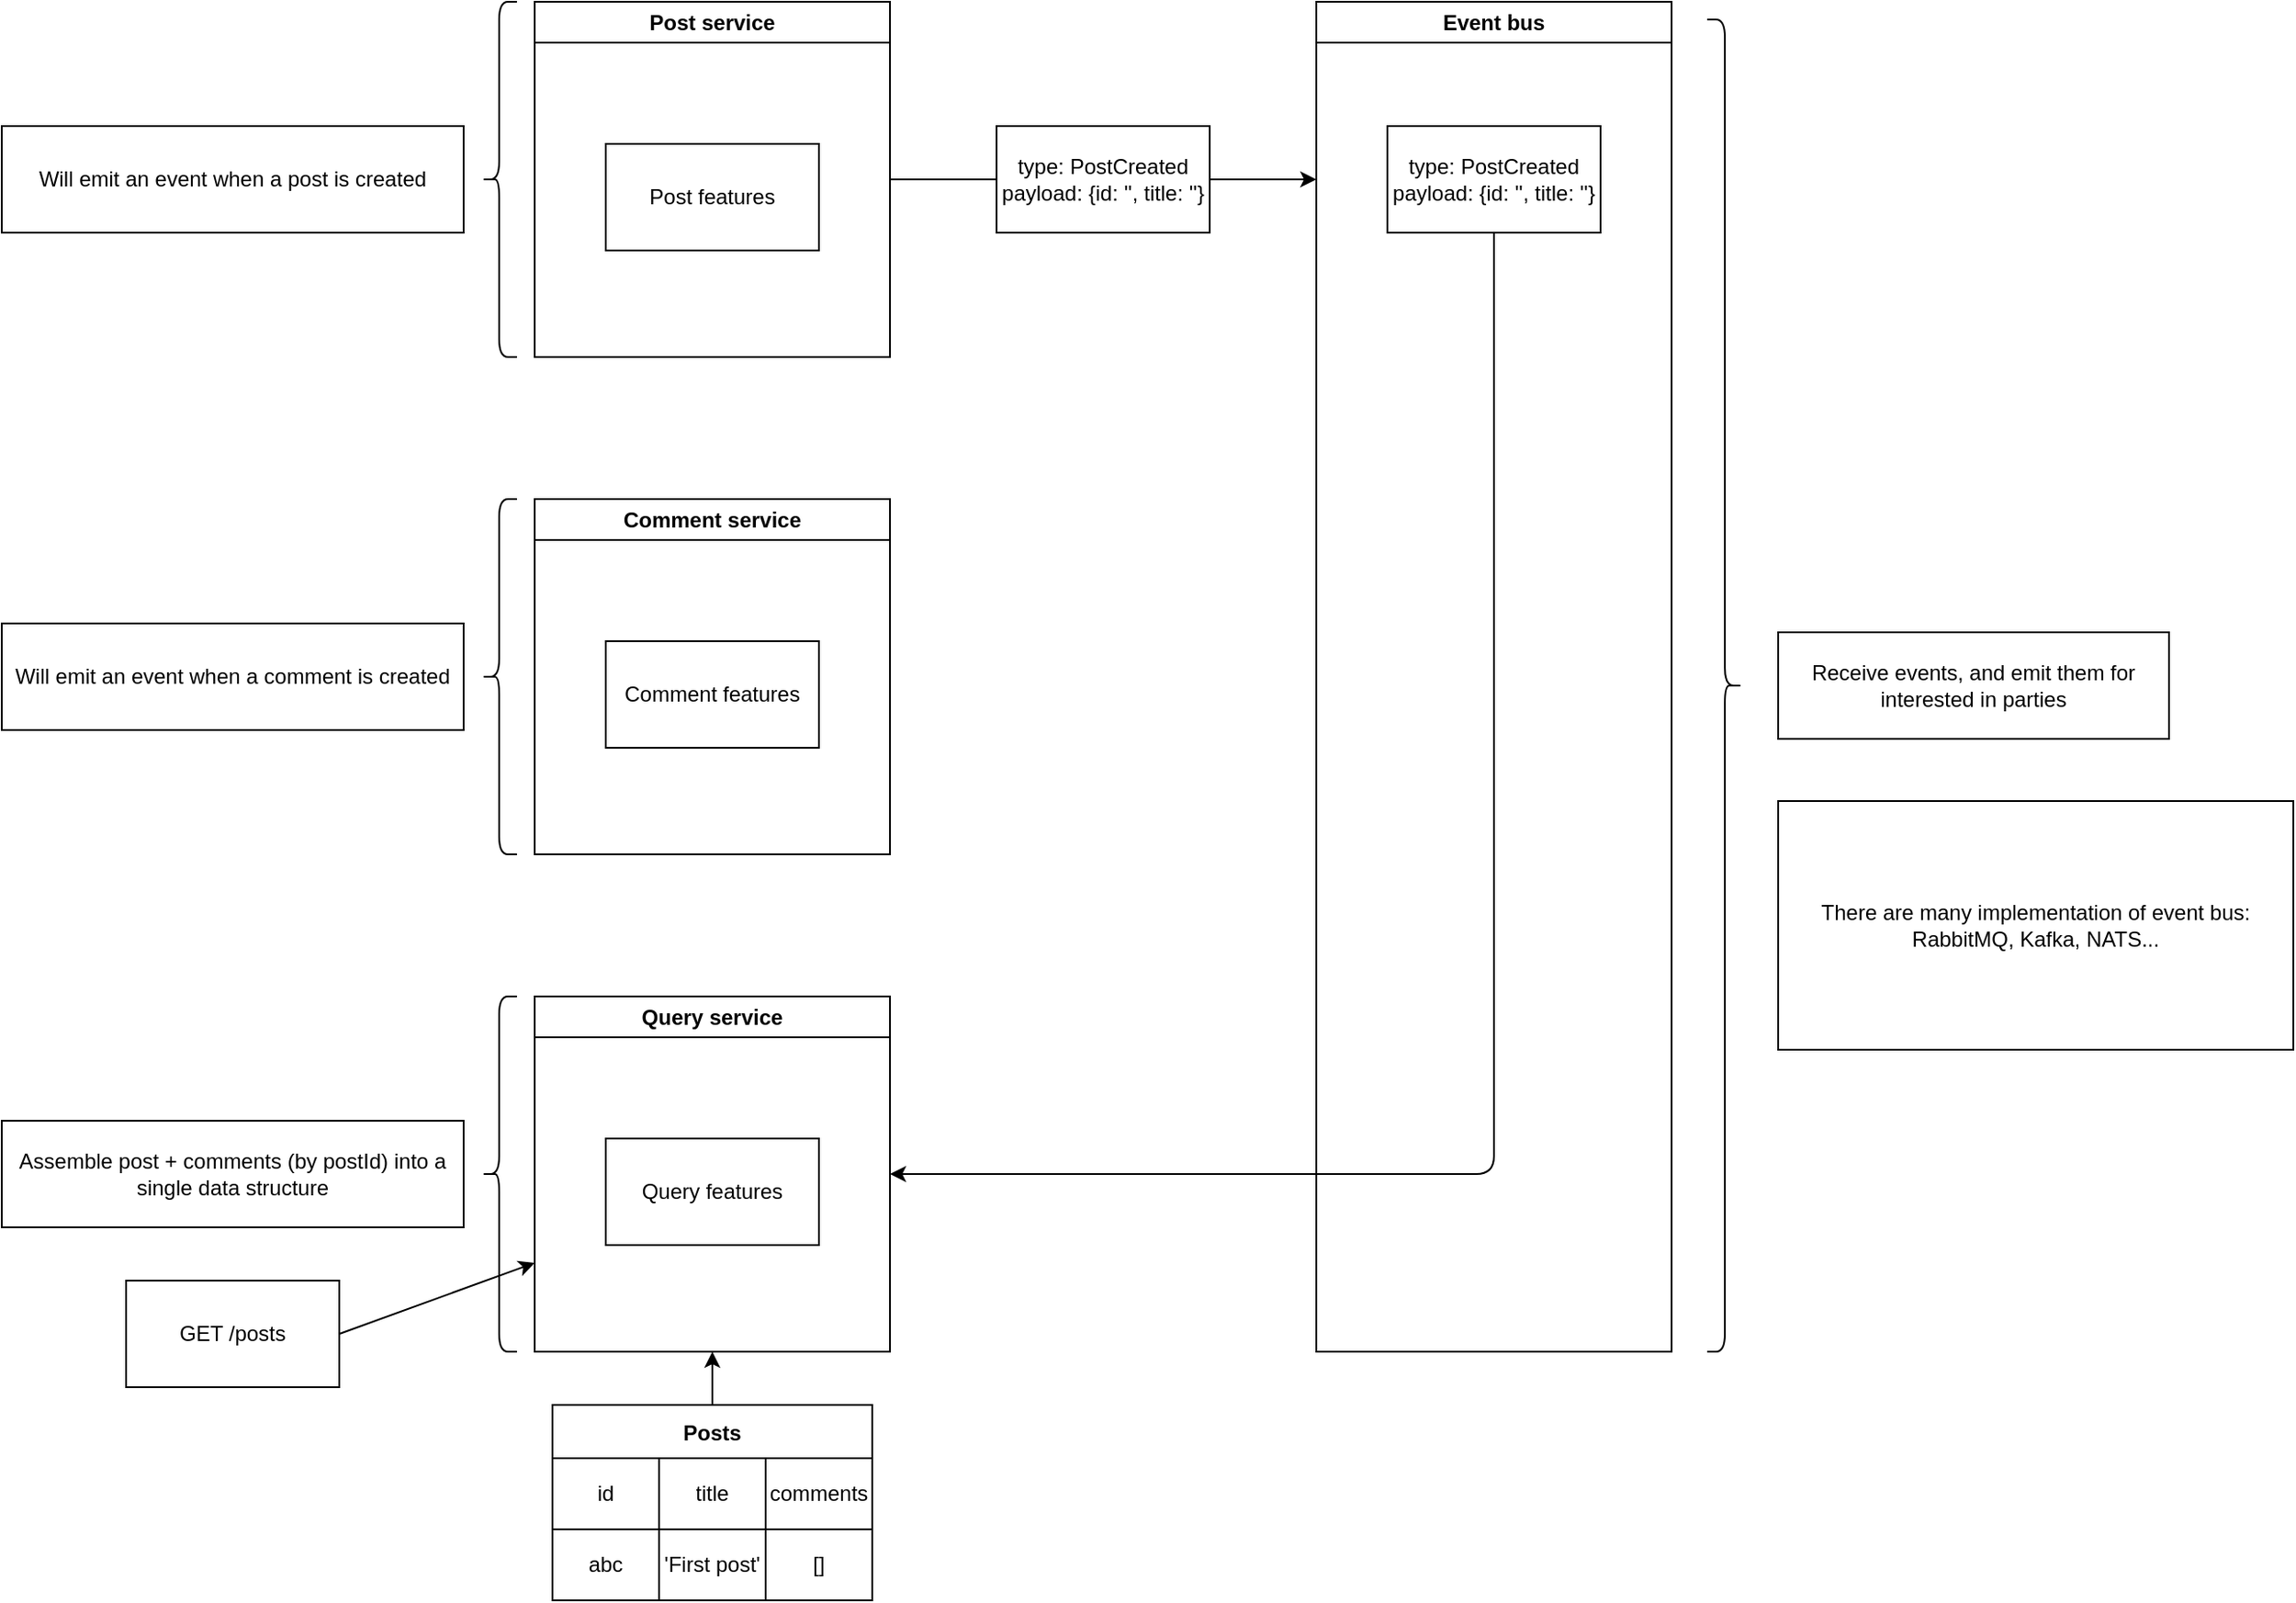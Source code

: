 <mxfile>
    <diagram id="zNXjUL0uJaY5z2okghl-" name="Page-1">
        <mxGraphModel dx="1822" dy="833" grid="1" gridSize="10" guides="1" tooltips="1" connect="1" arrows="1" fold="1" page="1" pageScale="1" pageWidth="850" pageHeight="1100" math="0" shadow="0">
            <root>
                <mxCell id="0"/>
                <mxCell id="1" parent="0"/>
                <mxCell id="18" style="edgeStyle=none;html=1;exitX=1;exitY=0.5;exitDx=0;exitDy=0;" edge="1" parent="1" source="2">
                    <mxGeometry relative="1" as="geometry">
                        <mxPoint x="540" y="130" as="targetPoint"/>
                    </mxGeometry>
                </mxCell>
                <mxCell id="2" value="Post service" style="swimlane;whiteSpace=wrap;html=1;startSize=23;" vertex="1" parent="1">
                    <mxGeometry x="100" y="30" width="200" height="200" as="geometry"/>
                </mxCell>
                <mxCell id="3" value="Post features" style="rounded=0;whiteSpace=wrap;html=1;" vertex="1" parent="2">
                    <mxGeometry x="40" y="80" width="120" height="60" as="geometry"/>
                </mxCell>
                <mxCell id="4" value="Comment service" style="swimlane;whiteSpace=wrap;html=1;startSize=23;" vertex="1" parent="1">
                    <mxGeometry x="100" y="310" width="200" height="200" as="geometry"/>
                </mxCell>
                <mxCell id="5" value="Comment features" style="rounded=0;whiteSpace=wrap;html=1;" vertex="1" parent="4">
                    <mxGeometry x="40" y="80" width="120" height="60" as="geometry"/>
                </mxCell>
                <mxCell id="6" value="Query service" style="swimlane;whiteSpace=wrap;html=1;startSize=23;" vertex="1" parent="1">
                    <mxGeometry x="100" y="590" width="200" height="200" as="geometry"/>
                </mxCell>
                <mxCell id="7" value="Query features" style="rounded=0;whiteSpace=wrap;html=1;" vertex="1" parent="6">
                    <mxGeometry x="40" y="80" width="120" height="60" as="geometry"/>
                </mxCell>
                <mxCell id="8" value="" style="shape=curlyBracket;whiteSpace=wrap;html=1;rounded=1;labelPosition=left;verticalLabelPosition=middle;align=right;verticalAlign=middle;" vertex="1" parent="1">
                    <mxGeometry x="70" y="30" width="20" height="200" as="geometry"/>
                </mxCell>
                <mxCell id="9" value="" style="shape=curlyBracket;whiteSpace=wrap;html=1;rounded=1;labelPosition=left;verticalLabelPosition=middle;align=right;verticalAlign=middle;" vertex="1" parent="1">
                    <mxGeometry x="70" y="590" width="20" height="200" as="geometry"/>
                </mxCell>
                <mxCell id="10" value="" style="shape=curlyBracket;whiteSpace=wrap;html=1;rounded=1;labelPosition=left;verticalLabelPosition=middle;align=right;verticalAlign=middle;" vertex="1" parent="1">
                    <mxGeometry x="70" y="310" width="20" height="200" as="geometry"/>
                </mxCell>
                <mxCell id="11" value="Will emit an event when a post is created" style="rounded=0;whiteSpace=wrap;html=1;" vertex="1" parent="1">
                    <mxGeometry x="-200" y="100" width="260" height="60" as="geometry"/>
                </mxCell>
                <mxCell id="12" value="Assemble post + comments (by postId) into a single data structure" style="rounded=0;whiteSpace=wrap;html=1;" vertex="1" parent="1">
                    <mxGeometry x="-200" y="660" width="260" height="60" as="geometry"/>
                </mxCell>
                <mxCell id="13" value="Will emit an event when a comment is created" style="rounded=0;whiteSpace=wrap;html=1;" vertex="1" parent="1">
                    <mxGeometry x="-200" y="380" width="260" height="60" as="geometry"/>
                </mxCell>
                <mxCell id="14" value="Event bus" style="swimlane;whiteSpace=wrap;html=1;startSize=23;" vertex="1" parent="1">
                    <mxGeometry x="540" y="30" width="200" height="760" as="geometry"/>
                </mxCell>
                <mxCell id="20" value="type: PostCreated&lt;br&gt;payload: {id: '', title: ''}" style="rounded=0;whiteSpace=wrap;html=1;" vertex="1" parent="14">
                    <mxGeometry x="40" y="70" width="120" height="60" as="geometry"/>
                </mxCell>
                <mxCell id="16" value="" style="shape=curlyBracket;whiteSpace=wrap;html=1;rounded=1;flipH=1;labelPosition=right;verticalLabelPosition=middle;align=left;verticalAlign=middle;" vertex="1" parent="1">
                    <mxGeometry x="760" y="40" width="20" height="750" as="geometry"/>
                </mxCell>
                <mxCell id="17" value="Receive events, and emit them for interested in parties" style="rounded=0;whiteSpace=wrap;html=1;" vertex="1" parent="1">
                    <mxGeometry x="800" y="385" width="220" height="60" as="geometry"/>
                </mxCell>
                <mxCell id="19" value="type: PostCreated&lt;br&gt;payload: {id: '', title: ''}" style="rounded=0;whiteSpace=wrap;html=1;" vertex="1" parent="1">
                    <mxGeometry x="360" y="100" width="120" height="60" as="geometry"/>
                </mxCell>
                <mxCell id="21" style="edgeStyle=none;html=1;exitX=0.5;exitY=1;exitDx=0;exitDy=0;entryX=1;entryY=0.5;entryDx=0;entryDy=0;" edge="1" parent="1" source="20" target="6">
                    <mxGeometry relative="1" as="geometry">
                        <Array as="points">
                            <mxPoint x="640" y="690"/>
                        </Array>
                    </mxGeometry>
                </mxCell>
                <mxCell id="35" style="edgeStyle=none;html=1;exitX=0.5;exitY=0;exitDx=0;exitDy=0;entryX=0.5;entryY=1;entryDx=0;entryDy=0;" edge="1" parent="1" source="22" target="6">
                    <mxGeometry relative="1" as="geometry"/>
                </mxCell>
                <mxCell id="22" value="Posts" style="shape=table;startSize=30;container=1;collapsible=0;childLayout=tableLayout;fontStyle=1;align=center;" vertex="1" parent="1">
                    <mxGeometry x="110" y="820" width="180" height="110" as="geometry"/>
                </mxCell>
                <mxCell id="23" value="" style="shape=tableRow;horizontal=0;startSize=0;swimlaneHead=0;swimlaneBody=0;top=0;left=0;bottom=0;right=0;collapsible=0;dropTarget=0;fillColor=none;points=[[0,0.5],[1,0.5]];portConstraint=eastwest;" vertex="1" parent="22">
                    <mxGeometry y="30" width="180" height="40" as="geometry"/>
                </mxCell>
                <mxCell id="24" value="id" style="shape=partialRectangle;html=1;whiteSpace=wrap;connectable=0;fillColor=none;top=0;left=0;bottom=0;right=0;overflow=hidden;" vertex="1" parent="23">
                    <mxGeometry width="60" height="40" as="geometry">
                        <mxRectangle width="60" height="40" as="alternateBounds"/>
                    </mxGeometry>
                </mxCell>
                <mxCell id="25" value="title" style="shape=partialRectangle;html=1;whiteSpace=wrap;connectable=0;fillColor=none;top=0;left=0;bottom=0;right=0;overflow=hidden;" vertex="1" parent="23">
                    <mxGeometry x="60" width="60" height="40" as="geometry">
                        <mxRectangle width="60" height="40" as="alternateBounds"/>
                    </mxGeometry>
                </mxCell>
                <mxCell id="26" value="comments" style="shape=partialRectangle;html=1;whiteSpace=wrap;connectable=0;fillColor=none;top=0;left=0;bottom=0;right=0;overflow=hidden;" vertex="1" parent="23">
                    <mxGeometry x="120" width="60" height="40" as="geometry">
                        <mxRectangle width="60" height="40" as="alternateBounds"/>
                    </mxGeometry>
                </mxCell>
                <mxCell id="27" value="" style="shape=tableRow;horizontal=0;startSize=0;swimlaneHead=0;swimlaneBody=0;top=0;left=0;bottom=0;right=0;collapsible=0;dropTarget=0;fillColor=none;points=[[0,0.5],[1,0.5]];portConstraint=eastwest;" vertex="1" parent="22">
                    <mxGeometry y="70" width="180" height="40" as="geometry"/>
                </mxCell>
                <mxCell id="28" value="abc" style="shape=partialRectangle;html=1;whiteSpace=wrap;connectable=0;fillColor=none;top=0;left=0;bottom=0;right=0;overflow=hidden;" vertex="1" parent="27">
                    <mxGeometry width="60" height="40" as="geometry">
                        <mxRectangle width="60" height="40" as="alternateBounds"/>
                    </mxGeometry>
                </mxCell>
                <mxCell id="29" value="'First post'" style="shape=partialRectangle;html=1;whiteSpace=wrap;connectable=0;fillColor=none;top=0;left=0;bottom=0;right=0;overflow=hidden;" vertex="1" parent="27">
                    <mxGeometry x="60" width="60" height="40" as="geometry">
                        <mxRectangle width="60" height="40" as="alternateBounds"/>
                    </mxGeometry>
                </mxCell>
                <mxCell id="30" value="[]" style="shape=partialRectangle;html=1;whiteSpace=wrap;connectable=0;fillColor=none;top=0;left=0;bottom=0;right=0;overflow=hidden;" vertex="1" parent="27">
                    <mxGeometry x="120" width="60" height="40" as="geometry">
                        <mxRectangle width="60" height="40" as="alternateBounds"/>
                    </mxGeometry>
                </mxCell>
                <mxCell id="37" style="edgeStyle=none;html=1;exitX=1;exitY=0.5;exitDx=0;exitDy=0;entryX=0;entryY=0.75;entryDx=0;entryDy=0;" edge="1" parent="1" source="36" target="6">
                    <mxGeometry relative="1" as="geometry"/>
                </mxCell>
                <mxCell id="36" value="GET /posts" style="rounded=0;whiteSpace=wrap;html=1;" vertex="1" parent="1">
                    <mxGeometry x="-130" y="750" width="120" height="60" as="geometry"/>
                </mxCell>
                <mxCell id="38" value="There are many implementation of event bus: RabbitMQ, Kafka, NATS..." style="rounded=0;whiteSpace=wrap;html=1;" vertex="1" parent="1">
                    <mxGeometry x="800" y="480" width="290" height="140" as="geometry"/>
                </mxCell>
            </root>
        </mxGraphModel>
    </diagram>
</mxfile>